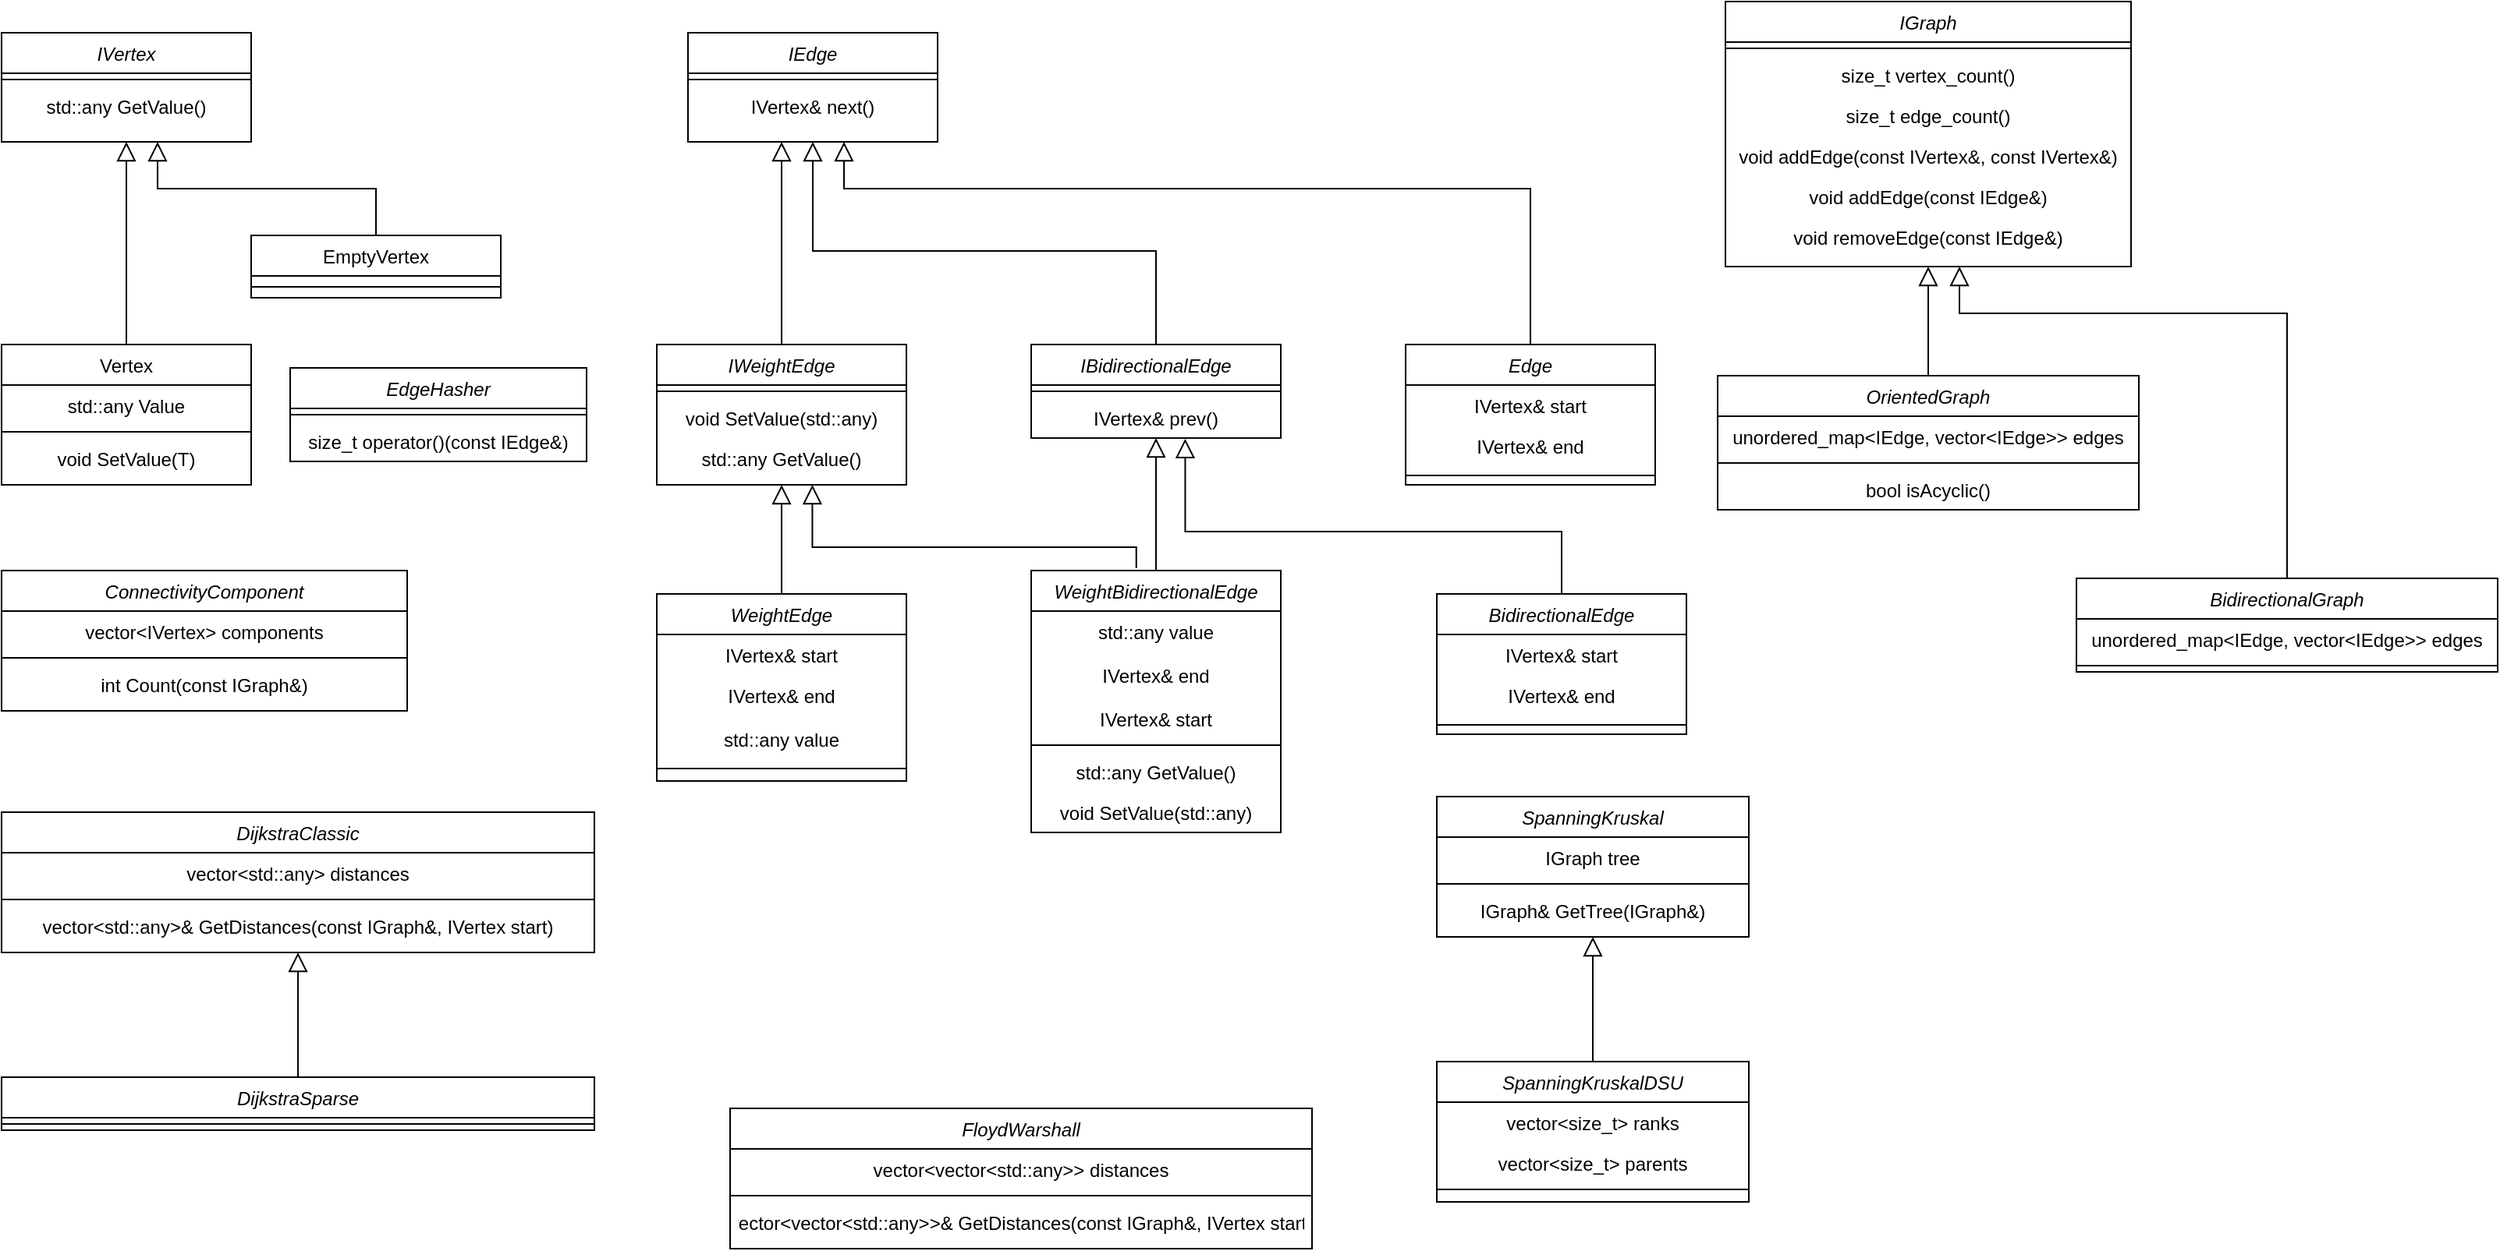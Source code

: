 <mxfile version="20.8.10" type="device" pages="2"><diagram id="C5RBs43oDa-KdzZeNtuy" name="ClassDiagram"><mxGraphModel dx="1185" dy="688" grid="1" gridSize="10" guides="1" tooltips="1" connect="1" arrows="1" fold="1" page="1" pageScale="1" pageWidth="1654" pageHeight="1169" math="0" shadow="0"><root><mxCell id="WIyWlLk6GJQsqaUBKTNV-0"/><mxCell id="WIyWlLk6GJQsqaUBKTNV-1" parent="WIyWlLk6GJQsqaUBKTNV-0"/><mxCell id="zkfFHV4jXpPFQw0GAbJ--0" value="IVertex" style="swimlane;fontStyle=2;align=center;verticalAlign=top;childLayout=stackLayout;horizontal=1;startSize=26;horizontalStack=0;resizeParent=1;resizeLast=0;collapsible=1;marginBottom=0;rounded=0;shadow=0;strokeWidth=1;" parent="WIyWlLk6GJQsqaUBKTNV-1" vertex="1"><mxGeometry x="40" y="40" width="160" height="70" as="geometry"><mxRectangle x="230" y="140" width="160" height="26" as="alternateBounds"/></mxGeometry></mxCell><mxCell id="zkfFHV4jXpPFQw0GAbJ--4" value="" style="line;html=1;strokeWidth=1;align=center;verticalAlign=middle;spacingTop=-1;spacingLeft=3;spacingRight=3;rotatable=0;labelPosition=right;points=[];portConstraint=eastwest;" parent="zkfFHV4jXpPFQw0GAbJ--0" vertex="1"><mxGeometry y="26" width="160" height="8" as="geometry"/></mxCell><mxCell id="zkfFHV4jXpPFQw0GAbJ--5" value="std::any GetValue()" style="text;align=center;verticalAlign=top;spacingLeft=4;spacingRight=4;overflow=hidden;rotatable=0;points=[[0,0.5],[1,0.5]];portConstraint=eastwest;" parent="zkfFHV4jXpPFQw0GAbJ--0" vertex="1"><mxGeometry y="34" width="160" height="26" as="geometry"/></mxCell><mxCell id="zkfFHV4jXpPFQw0GAbJ--13" value="Vertex" style="swimlane;fontStyle=0;align=center;verticalAlign=top;childLayout=stackLayout;horizontal=1;startSize=26;horizontalStack=0;resizeParent=1;resizeLast=0;collapsible=1;marginBottom=0;rounded=0;shadow=0;strokeWidth=1;" parent="WIyWlLk6GJQsqaUBKTNV-1" vertex="1"><mxGeometry x="40" y="240" width="160" height="90" as="geometry"><mxRectangle x="340" y="380" width="170" height="26" as="alternateBounds"/></mxGeometry></mxCell><mxCell id="zkfFHV4jXpPFQw0GAbJ--14" value="std::any Value" style="text;align=center;verticalAlign=top;spacingLeft=4;spacingRight=4;overflow=hidden;rotatable=0;points=[[0,0.5],[1,0.5]];portConstraint=eastwest;" parent="zkfFHV4jXpPFQw0GAbJ--13" vertex="1"><mxGeometry y="26" width="160" height="26" as="geometry"/></mxCell><mxCell id="zkfFHV4jXpPFQw0GAbJ--15" value="" style="line;html=1;strokeWidth=1;align=center;verticalAlign=middle;spacingTop=-1;spacingLeft=3;spacingRight=3;rotatable=0;labelPosition=right;points=[];portConstraint=eastwest;" parent="zkfFHV4jXpPFQw0GAbJ--13" vertex="1"><mxGeometry y="52" width="160" height="8" as="geometry"/></mxCell><mxCell id="y_NacROut6FULt6kZBXN-2" value="void SetValue(T)" style="text;align=center;verticalAlign=top;spacingLeft=4;spacingRight=4;overflow=hidden;rotatable=0;points=[[0,0.5],[1,0.5]];portConstraint=eastwest;" parent="zkfFHV4jXpPFQw0GAbJ--13" vertex="1"><mxGeometry y="60" width="160" height="26" as="geometry"/></mxCell><mxCell id="zkfFHV4jXpPFQw0GAbJ--16" value="" style="endArrow=block;endSize=10;endFill=0;shadow=0;strokeWidth=1;rounded=0;edgeStyle=elbowEdgeStyle;elbow=vertical;align=center;" parent="WIyWlLk6GJQsqaUBKTNV-1" source="zkfFHV4jXpPFQw0GAbJ--13" target="zkfFHV4jXpPFQw0GAbJ--0" edge="1"><mxGeometry width="160" relative="1" as="geometry"><mxPoint x="30" y="293" as="sourcePoint"/><mxPoint x="130" y="191" as="targetPoint"/><Array as="points"><mxPoint x="120" y="200"/></Array></mxGeometry></mxCell><mxCell id="y_NacROut6FULt6kZBXN-3" value="IEdge" style="swimlane;fontStyle=2;align=center;verticalAlign=top;childLayout=stackLayout;horizontal=1;startSize=26;horizontalStack=0;resizeParent=1;resizeLast=0;collapsible=1;marginBottom=0;rounded=0;shadow=0;strokeWidth=1;" parent="WIyWlLk6GJQsqaUBKTNV-1" vertex="1"><mxGeometry x="480" y="40" width="160" height="70" as="geometry"><mxRectangle x="230" y="140" width="160" height="26" as="alternateBounds"/></mxGeometry></mxCell><mxCell id="y_NacROut6FULt6kZBXN-5" value="" style="line;html=1;strokeWidth=1;align=center;verticalAlign=middle;spacingTop=-1;spacingLeft=3;spacingRight=3;rotatable=0;labelPosition=right;points=[];portConstraint=eastwest;" parent="y_NacROut6FULt6kZBXN-3" vertex="1"><mxGeometry y="26" width="160" height="8" as="geometry"/></mxCell><mxCell id="y_NacROut6FULt6kZBXN-7" value="IVertex&amp; next()" style="text;align=center;verticalAlign=top;spacingLeft=4;spacingRight=4;overflow=hidden;rotatable=0;points=[[0,0.5],[1,0.5]];portConstraint=eastwest;" parent="y_NacROut6FULt6kZBXN-3" vertex="1"><mxGeometry y="34" width="160" height="26" as="geometry"/></mxCell><mxCell id="y_NacROut6FULt6kZBXN-9" value="IWeightEdge" style="swimlane;fontStyle=2;align=center;verticalAlign=top;childLayout=stackLayout;horizontal=1;startSize=26;horizontalStack=0;resizeParent=1;resizeLast=0;collapsible=1;marginBottom=0;rounded=0;shadow=0;strokeWidth=1;" parent="WIyWlLk6GJQsqaUBKTNV-1" vertex="1"><mxGeometry x="460" y="240" width="160" height="90" as="geometry"><mxRectangle x="230" y="140" width="160" height="26" as="alternateBounds"/></mxGeometry></mxCell><mxCell id="y_NacROut6FULt6kZBXN-12" value="" style="line;html=1;strokeWidth=1;align=center;verticalAlign=middle;spacingTop=-1;spacingLeft=3;spacingRight=3;rotatable=0;labelPosition=right;points=[];portConstraint=eastwest;" parent="y_NacROut6FULt6kZBXN-9" vertex="1"><mxGeometry y="26" width="160" height="8" as="geometry"/></mxCell><mxCell id="y_NacROut6FULt6kZBXN-20" value="void SetValue(std::any)" style="text;align=center;verticalAlign=top;spacingLeft=4;spacingRight=4;overflow=hidden;rotatable=0;points=[[0,0.5],[1,0.5]];portConstraint=eastwest;" parent="y_NacROut6FULt6kZBXN-9" vertex="1"><mxGeometry y="34" width="160" height="26" as="geometry"/></mxCell><mxCell id="y_NacROut6FULt6kZBXN-19" value="std::any GetValue()" style="text;align=center;verticalAlign=top;spacingLeft=4;spacingRight=4;overflow=hidden;rotatable=0;points=[[0,0.5],[1,0.5]];portConstraint=eastwest;" parent="y_NacROut6FULt6kZBXN-9" vertex="1"><mxGeometry y="60" width="160" height="26" as="geometry"/></mxCell><mxCell id="y_NacROut6FULt6kZBXN-17" value="" style="endArrow=block;endSize=10;endFill=0;shadow=0;strokeWidth=1;rounded=0;edgeStyle=elbowEdgeStyle;elbow=vertical;exitX=0.5;exitY=0;exitDx=0;exitDy=0;align=center;" parent="WIyWlLk6GJQsqaUBKTNV-1" source="y_NacROut6FULt6kZBXN-9" edge="1"><mxGeometry width="160" relative="1" as="geometry"><mxPoint x="330" y="250" as="sourcePoint"/><mxPoint x="540" y="110" as="targetPoint"/><Array as="points"><mxPoint x="550" y="200"/></Array></mxGeometry></mxCell><mxCell id="y_NacROut6FULt6kZBXN-21" value="IBidirectionalEdge" style="swimlane;fontStyle=2;align=center;verticalAlign=top;childLayout=stackLayout;horizontal=1;startSize=26;horizontalStack=0;resizeParent=1;resizeLast=0;collapsible=1;marginBottom=0;rounded=0;shadow=0;strokeWidth=1;" parent="WIyWlLk6GJQsqaUBKTNV-1" vertex="1"><mxGeometry x="700" y="240" width="160" height="60" as="geometry"><mxRectangle x="230" y="140" width="160" height="26" as="alternateBounds"/></mxGeometry></mxCell><mxCell id="y_NacROut6FULt6kZBXN-24" value="" style="line;html=1;strokeWidth=1;align=center;verticalAlign=middle;spacingTop=-1;spacingLeft=3;spacingRight=3;rotatable=0;labelPosition=right;points=[];portConstraint=eastwest;" parent="y_NacROut6FULt6kZBXN-21" vertex="1"><mxGeometry y="26" width="160" height="8" as="geometry"/></mxCell><mxCell id="y_NacROut6FULt6kZBXN-26" value="IVertex&amp; prev()" style="text;align=center;verticalAlign=top;spacingLeft=4;spacingRight=4;overflow=hidden;rotatable=0;points=[[0,0.5],[1,0.5]];portConstraint=eastwest;" parent="y_NacROut6FULt6kZBXN-21" vertex="1"><mxGeometry y="34" width="160" height="26" as="geometry"/></mxCell><mxCell id="y_NacROut6FULt6kZBXN-28" value="" style="endArrow=block;endSize=10;endFill=0;shadow=0;strokeWidth=1;rounded=0;edgeStyle=elbowEdgeStyle;elbow=vertical;exitX=0.5;exitY=0;exitDx=0;exitDy=0;entryX=0.5;entryY=1;entryDx=0;entryDy=0;align=center;" parent="WIyWlLk6GJQsqaUBKTNV-1" source="y_NacROut6FULt6kZBXN-21" target="y_NacROut6FULt6kZBXN-3" edge="1"><mxGeometry width="160" relative="1" as="geometry"><mxPoint x="570" y="250" as="sourcePoint"/><mxPoint x="540" y="110" as="targetPoint"/><Array as="points"><mxPoint x="680" y="180"/></Array></mxGeometry></mxCell><mxCell id="y_NacROut6FULt6kZBXN-29" value="WeightBidirectionalEdge" style="swimlane;fontStyle=2;align=center;verticalAlign=top;childLayout=stackLayout;horizontal=1;startSize=26;horizontalStack=0;resizeParent=1;resizeLast=0;collapsible=1;marginBottom=0;rounded=0;shadow=0;strokeWidth=1;" parent="WIyWlLk6GJQsqaUBKTNV-1" vertex="1"><mxGeometry x="700" y="385" width="160" height="168" as="geometry"><mxRectangle x="230" y="140" width="160" height="26" as="alternateBounds"/></mxGeometry></mxCell><mxCell id="t4FHlT4l9qhNhijTOQyq-5" value="std::any value" style="text;align=center;verticalAlign=top;spacingLeft=4;spacingRight=4;overflow=hidden;rotatable=0;points=[[0,0.5],[1,0.5]];portConstraint=eastwest;" vertex="1" parent="y_NacROut6FULt6kZBXN-29"><mxGeometry y="26" width="160" height="28" as="geometry"/></mxCell><mxCell id="t4FHlT4l9qhNhijTOQyq-4" value="IVertex&amp; end" style="text;align=center;verticalAlign=top;spacingLeft=4;spacingRight=4;overflow=hidden;rotatable=0;points=[[0,0.5],[1,0.5]];portConstraint=eastwest;" vertex="1" parent="y_NacROut6FULt6kZBXN-29"><mxGeometry y="54" width="160" height="28" as="geometry"/></mxCell><mxCell id="t4FHlT4l9qhNhijTOQyq-3" value="IVertex&amp; start" style="text;align=center;verticalAlign=top;spacingLeft=4;spacingRight=4;overflow=hidden;rotatable=0;points=[[0,0.5],[1,0.5]];portConstraint=eastwest;" vertex="1" parent="y_NacROut6FULt6kZBXN-29"><mxGeometry y="82" width="160" height="26" as="geometry"/></mxCell><mxCell id="y_NacROut6FULt6kZBXN-32" value="" style="line;html=1;strokeWidth=1;align=center;verticalAlign=middle;spacingTop=-1;spacingLeft=3;spacingRight=3;rotatable=0;labelPosition=right;points=[];portConstraint=eastwest;" parent="y_NacROut6FULt6kZBXN-29" vertex="1"><mxGeometry y="108" width="160" height="8" as="geometry"/></mxCell><mxCell id="y_NacROut6FULt6kZBXN-40" value="std::any GetValue()" style="text;align=center;verticalAlign=top;spacingLeft=4;spacingRight=4;overflow=hidden;rotatable=0;points=[[0,0.5],[1,0.5]];portConstraint=eastwest;" parent="y_NacROut6FULt6kZBXN-29" vertex="1"><mxGeometry y="116" width="160" height="26" as="geometry"/></mxCell><mxCell id="y_NacROut6FULt6kZBXN-39" value="void SetValue(std::any)" style="text;align=center;verticalAlign=top;spacingLeft=4;spacingRight=4;overflow=hidden;rotatable=0;points=[[0,0.5],[1,0.5]];portConstraint=eastwest;" parent="y_NacROut6FULt6kZBXN-29" vertex="1"><mxGeometry y="142" width="160" height="26" as="geometry"/></mxCell><mxCell id="y_NacROut6FULt6kZBXN-36" value="" style="endArrow=block;endSize=10;endFill=0;shadow=0;strokeWidth=1;rounded=0;edgeStyle=elbowEdgeStyle;elbow=vertical;entryX=0.5;entryY=1;entryDx=0;entryDy=0;exitX=0.5;exitY=0;exitDx=0;exitDy=0;align=center;" parent="WIyWlLk6GJQsqaUBKTNV-1" source="y_NacROut6FULt6kZBXN-29" target="y_NacROut6FULt6kZBXN-21" edge="1"><mxGeometry width="160" relative="1" as="geometry"><mxPoint x="710" y="490" as="sourcePoint"/><mxPoint x="710" y="410" as="targetPoint"/><Array as="points"><mxPoint x="790" y="380"/></Array></mxGeometry></mxCell><mxCell id="y_NacROut6FULt6kZBXN-41" value="Edge" style="swimlane;fontStyle=2;align=center;verticalAlign=top;childLayout=stackLayout;horizontal=1;startSize=26;horizontalStack=0;resizeParent=1;resizeLast=0;collapsible=1;marginBottom=0;rounded=0;shadow=0;strokeWidth=1;" parent="WIyWlLk6GJQsqaUBKTNV-1" vertex="1"><mxGeometry x="940" y="240" width="160" height="90" as="geometry"><mxRectangle x="760" y="240" width="160" height="26" as="alternateBounds"/></mxGeometry></mxCell><mxCell id="y_NacROut6FULt6kZBXN-42" value="IVertex&amp; start" style="text;align=center;verticalAlign=top;spacingLeft=4;spacingRight=4;overflow=hidden;rotatable=0;points=[[0,0.5],[1,0.5]];portConstraint=eastwest;" parent="y_NacROut6FULt6kZBXN-41" vertex="1"><mxGeometry y="26" width="160" height="26" as="geometry"/></mxCell><mxCell id="y_NacROut6FULt6kZBXN-43" value="IVertex&amp; end" style="text;align=center;verticalAlign=top;spacingLeft=4;spacingRight=4;overflow=hidden;rotatable=0;points=[[0,0.5],[1,0.5]];portConstraint=eastwest;" parent="y_NacROut6FULt6kZBXN-41" vertex="1"><mxGeometry y="52" width="160" height="28" as="geometry"/></mxCell><mxCell id="y_NacROut6FULt6kZBXN-44" value="" style="line;html=1;strokeWidth=1;align=center;verticalAlign=middle;spacingTop=-1;spacingLeft=3;spacingRight=3;rotatable=0;labelPosition=right;points=[];portConstraint=eastwest;" parent="y_NacROut6FULt6kZBXN-41" vertex="1"><mxGeometry y="80" width="160" height="8" as="geometry"/></mxCell><mxCell id="y_NacROut6FULt6kZBXN-46" value="" style="endArrow=block;endSize=10;endFill=0;shadow=0;strokeWidth=1;rounded=0;edgeStyle=elbowEdgeStyle;elbow=vertical;exitX=0.5;exitY=0;exitDx=0;exitDy=0;align=center;" parent="WIyWlLk6GJQsqaUBKTNV-1" source="y_NacROut6FULt6kZBXN-41" edge="1"><mxGeometry width="160" relative="1" as="geometry"><mxPoint x="810" y="250" as="sourcePoint"/><mxPoint x="580" y="110" as="targetPoint"/><Array as="points"><mxPoint x="810" y="140"/></Array></mxGeometry></mxCell><mxCell id="y_NacROut6FULt6kZBXN-47" value="WeightEdge" style="swimlane;fontStyle=2;align=center;verticalAlign=top;childLayout=stackLayout;horizontal=1;startSize=26;horizontalStack=0;resizeParent=1;resizeLast=0;collapsible=1;marginBottom=0;rounded=0;shadow=0;strokeWidth=1;" parent="WIyWlLk6GJQsqaUBKTNV-1" vertex="1"><mxGeometry x="460" y="400" width="160" height="120" as="geometry"><mxRectangle x="230" y="140" width="160" height="26" as="alternateBounds"/></mxGeometry></mxCell><mxCell id="y_NacROut6FULt6kZBXN-48" value="IVertex&amp; start" style="text;align=center;verticalAlign=top;spacingLeft=4;spacingRight=4;overflow=hidden;rotatable=0;points=[[0,0.5],[1,0.5]];portConstraint=eastwest;" parent="y_NacROut6FULt6kZBXN-47" vertex="1"><mxGeometry y="26" width="160" height="26" as="geometry"/></mxCell><mxCell id="y_NacROut6FULt6kZBXN-49" value="IVertex&amp; end" style="text;align=center;verticalAlign=top;spacingLeft=4;spacingRight=4;overflow=hidden;rotatable=0;points=[[0,0.5],[1,0.5]];portConstraint=eastwest;" parent="y_NacROut6FULt6kZBXN-47" vertex="1"><mxGeometry y="52" width="160" height="28" as="geometry"/></mxCell><mxCell id="y_NacROut6FULt6kZBXN-50" value="std::any value" style="text;align=center;verticalAlign=top;spacingLeft=4;spacingRight=4;overflow=hidden;rotatable=0;points=[[0,0.5],[1,0.5]];portConstraint=eastwest;" parent="y_NacROut6FULt6kZBXN-47" vertex="1"><mxGeometry y="80" width="160" height="28" as="geometry"/></mxCell><mxCell id="y_NacROut6FULt6kZBXN-51" value="" style="line;html=1;strokeWidth=1;align=center;verticalAlign=middle;spacingTop=-1;spacingLeft=3;spacingRight=3;rotatable=0;labelPosition=right;points=[];portConstraint=eastwest;" parent="y_NacROut6FULt6kZBXN-47" vertex="1"><mxGeometry y="108" width="160" height="8" as="geometry"/></mxCell><mxCell id="y_NacROut6FULt6kZBXN-55" value="" style="endArrow=block;endSize=10;endFill=0;shadow=0;strokeWidth=1;rounded=0;edgeStyle=elbowEdgeStyle;elbow=vertical;exitX=0.5;exitY=0;exitDx=0;exitDy=0;entryX=0.5;entryY=1;entryDx=0;entryDy=0;align=center;" parent="WIyWlLk6GJQsqaUBKTNV-1" source="y_NacROut6FULt6kZBXN-47" target="y_NacROut6FULt6kZBXN-9" edge="1"><mxGeometry width="160" relative="1" as="geometry"><mxPoint x="810" y="470" as="sourcePoint"/><mxPoint x="560" y="460" as="targetPoint"/><Array as="points"/></mxGeometry></mxCell><mxCell id="y_NacROut6FULt6kZBXN-56" value="BidirectionalEdge" style="swimlane;fontStyle=2;align=center;verticalAlign=top;childLayout=stackLayout;horizontal=1;startSize=26;horizontalStack=0;resizeParent=1;resizeLast=0;collapsible=1;marginBottom=0;rounded=0;shadow=0;strokeWidth=1;" parent="WIyWlLk6GJQsqaUBKTNV-1" vertex="1"><mxGeometry x="960" y="400" width="160" height="90" as="geometry"><mxRectangle x="230" y="140" width="160" height="26" as="alternateBounds"/></mxGeometry></mxCell><mxCell id="y_NacROut6FULt6kZBXN-57" value="IVertex&amp; start" style="text;align=center;verticalAlign=top;spacingLeft=4;spacingRight=4;overflow=hidden;rotatable=0;points=[[0,0.5],[1,0.5]];portConstraint=eastwest;" parent="y_NacROut6FULt6kZBXN-56" vertex="1"><mxGeometry y="26" width="160" height="26" as="geometry"/></mxCell><mxCell id="y_NacROut6FULt6kZBXN-58" value="IVertex&amp; end" style="text;align=center;verticalAlign=top;spacingLeft=4;spacingRight=4;overflow=hidden;rotatable=0;points=[[0,0.5],[1,0.5]];portConstraint=eastwest;" parent="y_NacROut6FULt6kZBXN-56" vertex="1"><mxGeometry y="52" width="160" height="28" as="geometry"/></mxCell><mxCell id="y_NacROut6FULt6kZBXN-59" value="" style="line;html=1;strokeWidth=1;align=center;verticalAlign=middle;spacingTop=-1;spacingLeft=3;spacingRight=3;rotatable=0;labelPosition=right;points=[];portConstraint=eastwest;" parent="y_NacROut6FULt6kZBXN-56" vertex="1"><mxGeometry y="80" width="160" height="8" as="geometry"/></mxCell><mxCell id="y_NacROut6FULt6kZBXN-62" value="" style="endArrow=block;endSize=10;endFill=0;shadow=0;strokeWidth=1;rounded=0;edgeStyle=elbowEdgeStyle;elbow=vertical;exitX=0.5;exitY=0;exitDx=0;exitDy=0;entryX=0.617;entryY=1.017;entryDx=0;entryDy=0;entryPerimeter=0;align=center;" parent="WIyWlLk6GJQsqaUBKTNV-1" source="y_NacROut6FULt6kZBXN-56" target="y_NacROut6FULt6kZBXN-26" edge="1"><mxGeometry width="160" relative="1" as="geometry"><mxPoint x="810" y="470" as="sourcePoint"/><mxPoint x="820" y="330" as="targetPoint"/><Array as="points"><mxPoint x="920" y="360"/></Array></mxGeometry></mxCell><mxCell id="y_NacROut6FULt6kZBXN-81" value="IGraph" style="swimlane;fontStyle=2;align=center;verticalAlign=top;childLayout=stackLayout;horizontal=1;startSize=26;horizontalStack=0;resizeParent=1;resizeLast=0;collapsible=1;marginBottom=0;rounded=0;shadow=0;strokeWidth=1;" parent="WIyWlLk6GJQsqaUBKTNV-1" vertex="1"><mxGeometry x="1145" y="20" width="260" height="170" as="geometry"><mxRectangle x="230" y="140" width="160" height="26" as="alternateBounds"/></mxGeometry></mxCell><mxCell id="y_NacROut6FULt6kZBXN-83" value="" style="line;html=1;strokeWidth=1;align=center;verticalAlign=middle;spacingTop=-1;spacingLeft=3;spacingRight=3;rotatable=0;labelPosition=right;points=[];portConstraint=eastwest;" parent="y_NacROut6FULt6kZBXN-81" vertex="1"><mxGeometry y="26" width="260" height="8" as="geometry"/></mxCell><mxCell id="y_NacROut6FULt6kZBXN-84" value="size_t vertex_count()" style="text;align=center;verticalAlign=top;spacingLeft=4;spacingRight=4;overflow=hidden;rotatable=0;points=[[0,0.5],[1,0.5]];portConstraint=eastwest;" parent="y_NacROut6FULt6kZBXN-81" vertex="1"><mxGeometry y="34" width="260" height="26" as="geometry"/></mxCell><mxCell id="zSvoL9kqI2ZiCNAZ61pA-5" value="size_t edge_count()" style="text;align=center;verticalAlign=top;spacingLeft=4;spacingRight=4;overflow=hidden;rotatable=0;points=[[0,0.5],[1,0.5]];portConstraint=eastwest;" parent="y_NacROut6FULt6kZBXN-81" vertex="1"><mxGeometry y="60" width="260" height="26" as="geometry"/></mxCell><mxCell id="y_NacROut6FULt6kZBXN-85" value="void addEdge(const IVertex&amp;, const IVertex&amp;)" style="text;align=center;verticalAlign=top;spacingLeft=4;spacingRight=4;overflow=hidden;rotatable=0;points=[[0,0.5],[1,0.5]];portConstraint=eastwest;" parent="y_NacROut6FULt6kZBXN-81" vertex="1"><mxGeometry y="86" width="260" height="26" as="geometry"/></mxCell><mxCell id="y_NacROut6FULt6kZBXN-86" value="void addEdge(const IEdge&amp;)" style="text;align=center;verticalAlign=top;spacingLeft=4;spacingRight=4;overflow=hidden;rotatable=0;points=[[0,0.5],[1,0.5]];portConstraint=eastwest;" parent="y_NacROut6FULt6kZBXN-81" vertex="1"><mxGeometry y="112" width="260" height="26" as="geometry"/></mxCell><mxCell id="y_NacROut6FULt6kZBXN-87" value="void removeEdge(const IEdge&amp;)" style="text;align=center;verticalAlign=top;spacingLeft=4;spacingRight=4;overflow=hidden;rotatable=0;points=[[0,0.5],[1,0.5]];portConstraint=eastwest;" parent="y_NacROut6FULt6kZBXN-81" vertex="1"><mxGeometry y="138" width="260" height="26" as="geometry"/></mxCell><mxCell id="l4pTJNft4cLnouz2GSbL-0" value="EmptyVertex" style="swimlane;fontStyle=0;align=center;verticalAlign=top;childLayout=stackLayout;horizontal=1;startSize=26;horizontalStack=0;resizeParent=1;resizeLast=0;collapsible=1;marginBottom=0;rounded=0;shadow=0;strokeWidth=1;" parent="WIyWlLk6GJQsqaUBKTNV-1" vertex="1"><mxGeometry x="200" y="170" width="160" height="40" as="geometry"><mxRectangle x="340" y="380" width="170" height="26" as="alternateBounds"/></mxGeometry></mxCell><mxCell id="l4pTJNft4cLnouz2GSbL-2" value="" style="line;html=1;strokeWidth=1;align=center;verticalAlign=middle;spacingTop=-1;spacingLeft=3;spacingRight=3;rotatable=0;labelPosition=right;points=[];portConstraint=eastwest;" parent="l4pTJNft4cLnouz2GSbL-0" vertex="1"><mxGeometry y="26" width="160" height="14" as="geometry"/></mxCell><mxCell id="l4pTJNft4cLnouz2GSbL-6" value="" style="endArrow=block;endSize=10;endFill=0;shadow=0;strokeWidth=1;rounded=0;edgeStyle=elbowEdgeStyle;elbow=vertical;exitX=0.5;exitY=0;exitDx=0;exitDy=0;align=center;" parent="WIyWlLk6GJQsqaUBKTNV-1" source="l4pTJNft4cLnouz2GSbL-0" edge="1"><mxGeometry width="160" relative="1" as="geometry"><mxPoint x="130" y="250" as="sourcePoint"/><mxPoint x="140" y="110" as="targetPoint"/><Array as="points"><mxPoint x="210" y="140"/></Array></mxGeometry></mxCell><mxCell id="l4pTJNft4cLnouz2GSbL-7" value="OrientedGraph" style="swimlane;fontStyle=2;align=center;verticalAlign=top;childLayout=stackLayout;horizontal=1;startSize=26;horizontalStack=0;resizeParent=1;resizeLast=0;collapsible=1;marginBottom=0;rounded=0;shadow=0;strokeWidth=1;" parent="WIyWlLk6GJQsqaUBKTNV-1" vertex="1"><mxGeometry x="1140" y="260" width="270" height="86" as="geometry"><mxRectangle x="230" y="140" width="160" height="26" as="alternateBounds"/></mxGeometry></mxCell><mxCell id="l4pTJNft4cLnouz2GSbL-14" value="unordered_map&lt;IEdge, vector&lt;IEdge&gt;&gt; edges" style="text;align=center;verticalAlign=top;spacingLeft=4;spacingRight=4;overflow=hidden;rotatable=0;points=[[0,0.5],[1,0.5]];portConstraint=eastwest;" parent="l4pTJNft4cLnouz2GSbL-7" vertex="1"><mxGeometry y="26" width="270" height="26" as="geometry"/></mxCell><mxCell id="l4pTJNft4cLnouz2GSbL-8" value="" style="line;html=1;strokeWidth=1;align=center;verticalAlign=middle;spacingTop=-1;spacingLeft=3;spacingRight=3;rotatable=0;labelPosition=right;points=[];portConstraint=eastwest;" parent="l4pTJNft4cLnouz2GSbL-7" vertex="1"><mxGeometry y="52" width="270" height="8" as="geometry"/></mxCell><mxCell id="l4pTJNft4cLnouz2GSbL-12" value="bool isAcyclic()" style="text;align=center;verticalAlign=top;spacingLeft=4;spacingRight=4;overflow=hidden;rotatable=0;points=[[0,0.5],[1,0.5]];portConstraint=eastwest;" parent="l4pTJNft4cLnouz2GSbL-7" vertex="1"><mxGeometry y="60" width="270" height="26" as="geometry"/></mxCell><mxCell id="l4pTJNft4cLnouz2GSbL-13" value="" style="endArrow=block;endSize=10;endFill=0;shadow=0;strokeWidth=1;rounded=0;edgeStyle=elbowEdgeStyle;elbow=vertical;exitX=0.5;exitY=0;exitDx=0;exitDy=0;entryX=0.5;entryY=1;entryDx=0;entryDy=0;align=center;" parent="WIyWlLk6GJQsqaUBKTNV-1" source="l4pTJNft4cLnouz2GSbL-7" target="y_NacROut6FULt6kZBXN-81" edge="1"><mxGeometry width="160" relative="1" as="geometry"><mxPoint x="995" y="450" as="sourcePoint"/><mxPoint x="774" y="290" as="targetPoint"/><Array as="points"/></mxGeometry></mxCell><mxCell id="l4pTJNft4cLnouz2GSbL-15" value="EdgeHasher" style="swimlane;fontStyle=2;align=center;verticalAlign=top;childLayout=stackLayout;horizontal=1;startSize=26;horizontalStack=0;resizeParent=1;resizeLast=0;collapsible=1;marginBottom=0;rounded=0;shadow=0;strokeWidth=1;" parent="WIyWlLk6GJQsqaUBKTNV-1" vertex="1"><mxGeometry x="225" y="255" width="190" height="60" as="geometry"><mxRectangle x="230" y="140" width="160" height="26" as="alternateBounds"/></mxGeometry></mxCell><mxCell id="l4pTJNft4cLnouz2GSbL-17" value="" style="line;html=1;strokeWidth=1;align=center;verticalAlign=middle;spacingTop=-1;spacingLeft=3;spacingRight=3;rotatable=0;labelPosition=right;points=[];portConstraint=eastwest;" parent="l4pTJNft4cLnouz2GSbL-15" vertex="1"><mxGeometry y="26" width="190" height="8" as="geometry"/></mxCell><mxCell id="l4pTJNft4cLnouz2GSbL-18" value="size_t operator()(const IEdge&amp;)" style="text;align=center;verticalAlign=top;spacingLeft=4;spacingRight=4;overflow=hidden;rotatable=0;points=[[0,0.5],[1,0.5]];portConstraint=eastwest;" parent="l4pTJNft4cLnouz2GSbL-15" vertex="1"><mxGeometry y="34" width="190" height="26" as="geometry"/></mxCell><mxCell id="zSvoL9kqI2ZiCNAZ61pA-0" value="BidirectionalGraph" style="swimlane;fontStyle=2;align=center;verticalAlign=top;childLayout=stackLayout;horizontal=1;startSize=26;horizontalStack=0;resizeParent=1;resizeLast=0;collapsible=1;marginBottom=0;rounded=0;shadow=0;strokeWidth=1;" parent="WIyWlLk6GJQsqaUBKTNV-1" vertex="1"><mxGeometry x="1370" y="390" width="270" height="60" as="geometry"><mxRectangle x="230" y="140" width="160" height="26" as="alternateBounds"/></mxGeometry></mxCell><mxCell id="zSvoL9kqI2ZiCNAZ61pA-1" value="unordered_map&lt;IEdge, vector&lt;IEdge&gt;&gt; edges" style="text;align=center;verticalAlign=top;spacingLeft=4;spacingRight=4;overflow=hidden;rotatable=0;points=[[0,0.5],[1,0.5]];portConstraint=eastwest;" parent="zSvoL9kqI2ZiCNAZ61pA-0" vertex="1"><mxGeometry y="26" width="270" height="26" as="geometry"/></mxCell><mxCell id="zSvoL9kqI2ZiCNAZ61pA-2" value="" style="line;html=1;strokeWidth=1;align=center;verticalAlign=middle;spacingTop=-1;spacingLeft=3;spacingRight=3;rotatable=0;labelPosition=right;points=[];portConstraint=eastwest;" parent="zSvoL9kqI2ZiCNAZ61pA-0" vertex="1"><mxGeometry y="52" width="270" height="8" as="geometry"/></mxCell><mxCell id="zSvoL9kqI2ZiCNAZ61pA-4" value="" style="endArrow=block;endSize=10;endFill=0;shadow=0;strokeWidth=1;rounded=0;edgeStyle=elbowEdgeStyle;elbow=vertical;exitX=0.5;exitY=0;exitDx=0;exitDy=0;align=center;" parent="WIyWlLk6GJQsqaUBKTNV-1" source="zSvoL9kqI2ZiCNAZ61pA-0" edge="1"><mxGeometry width="160" relative="1" as="geometry"><mxPoint x="1285" y="230" as="sourcePoint"/><mxPoint x="1295" y="190" as="targetPoint"/><Array as="points"><mxPoint x="1445" y="220"/></Array></mxGeometry></mxCell><mxCell id="CKWlNAc46PFvkFJrsksR-0" value="ConnectivityComponent" style="swimlane;fontStyle=2;align=center;verticalAlign=top;childLayout=stackLayout;horizontal=1;startSize=26;horizontalStack=0;resizeParent=1;resizeLast=0;collapsible=1;marginBottom=0;rounded=0;shadow=0;strokeWidth=1;" parent="WIyWlLk6GJQsqaUBKTNV-1" vertex="1"><mxGeometry x="40" y="385" width="260" height="90" as="geometry"><mxRectangle x="230" y="140" width="160" height="26" as="alternateBounds"/></mxGeometry></mxCell><mxCell id="CKWlNAc46PFvkFJrsksR-7" value="vector&lt;IVertex&gt; components" style="text;align=center;verticalAlign=top;spacingLeft=4;spacingRight=4;overflow=hidden;rotatable=0;points=[[0,0.5],[1,0.5]];portConstraint=eastwest;" parent="CKWlNAc46PFvkFJrsksR-0" vertex="1"><mxGeometry y="26" width="260" height="26" as="geometry"/></mxCell><mxCell id="CKWlNAc46PFvkFJrsksR-1" value="" style="line;html=1;strokeWidth=1;align=center;verticalAlign=middle;spacingTop=-1;spacingLeft=3;spacingRight=3;rotatable=0;labelPosition=right;points=[];portConstraint=eastwest;" parent="CKWlNAc46PFvkFJrsksR-0" vertex="1"><mxGeometry y="52" width="260" height="8" as="geometry"/></mxCell><mxCell id="CKWlNAc46PFvkFJrsksR-6" value="int Count(const IGraph&amp;)" style="text;align=center;verticalAlign=top;spacingLeft=4;spacingRight=4;overflow=hidden;rotatable=0;points=[[0,0.5],[1,0.5]];portConstraint=eastwest;" parent="CKWlNAc46PFvkFJrsksR-0" vertex="1"><mxGeometry y="60" width="260" height="26" as="geometry"/></mxCell><mxCell id="CKWlNAc46PFvkFJrsksR-8" value="DijkstraClassic" style="swimlane;fontStyle=2;align=center;verticalAlign=top;childLayout=stackLayout;horizontal=1;startSize=26;horizontalStack=0;resizeParent=1;resizeLast=0;collapsible=1;marginBottom=0;rounded=0;shadow=0;strokeWidth=1;" parent="WIyWlLk6GJQsqaUBKTNV-1" vertex="1"><mxGeometry x="40" y="540" width="380" height="90" as="geometry"><mxRectangle x="230" y="140" width="160" height="26" as="alternateBounds"/></mxGeometry></mxCell><mxCell id="CKWlNAc46PFvkFJrsksR-9" value="vector&lt;std::any&gt; distances" style="text;align=center;verticalAlign=top;spacingLeft=4;spacingRight=4;overflow=hidden;rotatable=0;points=[[0,0.5],[1,0.5]];portConstraint=eastwest;" parent="CKWlNAc46PFvkFJrsksR-8" vertex="1"><mxGeometry y="26" width="380" height="26" as="geometry"/></mxCell><mxCell id="CKWlNAc46PFvkFJrsksR-10" value="" style="line;html=1;strokeWidth=1;align=center;verticalAlign=middle;spacingTop=-1;spacingLeft=3;spacingRight=3;rotatable=0;labelPosition=right;points=[];portConstraint=eastwest;" parent="CKWlNAc46PFvkFJrsksR-8" vertex="1"><mxGeometry y="52" width="380" height="8" as="geometry"/></mxCell><mxCell id="CKWlNAc46PFvkFJrsksR-11" value="vector&lt;std::any&gt;&amp; GetDistances(const IGraph&amp;, IVertex start)" style="text;align=center;verticalAlign=top;spacingLeft=4;spacingRight=4;overflow=hidden;rotatable=0;points=[[0,0.5],[1,0.5]];portConstraint=eastwest;" parent="CKWlNAc46PFvkFJrsksR-8" vertex="1"><mxGeometry y="60" width="380" height="26" as="geometry"/></mxCell><mxCell id="CKWlNAc46PFvkFJrsksR-16" value="FloydWarshall" style="swimlane;fontStyle=2;align=center;verticalAlign=top;childLayout=stackLayout;horizontal=1;startSize=26;horizontalStack=0;resizeParent=1;resizeLast=0;collapsible=1;marginBottom=0;rounded=0;shadow=0;strokeWidth=1;" parent="WIyWlLk6GJQsqaUBKTNV-1" vertex="1"><mxGeometry x="507" y="730" width="373" height="90" as="geometry"><mxRectangle x="230" y="140" width="160" height="26" as="alternateBounds"/></mxGeometry></mxCell><mxCell id="CKWlNAc46PFvkFJrsksR-17" value="vector&lt;vector&lt;std::any&gt;&gt; distances" style="text;align=center;verticalAlign=top;spacingLeft=4;spacingRight=4;overflow=hidden;rotatable=0;points=[[0,0.5],[1,0.5]];portConstraint=eastwest;" parent="CKWlNAc46PFvkFJrsksR-16" vertex="1"><mxGeometry y="26" width="373" height="26" as="geometry"/></mxCell><mxCell id="CKWlNAc46PFvkFJrsksR-18" value="" style="line;html=1;strokeWidth=1;align=center;verticalAlign=middle;spacingTop=-1;spacingLeft=3;spacingRight=3;rotatable=0;labelPosition=right;points=[];portConstraint=eastwest;" parent="CKWlNAc46PFvkFJrsksR-16" vertex="1"><mxGeometry y="52" width="373" height="8" as="geometry"/></mxCell><mxCell id="CKWlNAc46PFvkFJrsksR-19" value="vector&lt;vector&lt;std::any&gt;&gt;&amp; GetDistances(const IGraph&amp;, IVertex start)" style="text;align=center;verticalAlign=top;spacingLeft=4;spacingRight=4;overflow=hidden;rotatable=0;points=[[0,0.5],[1,0.5]];portConstraint=eastwest;" parent="CKWlNAc46PFvkFJrsksR-16" vertex="1"><mxGeometry y="60" width="373" height="26" as="geometry"/></mxCell><mxCell id="CKWlNAc46PFvkFJrsksR-22" value="DijkstraSparse" style="swimlane;fontStyle=2;align=center;verticalAlign=top;childLayout=stackLayout;horizontal=1;startSize=26;horizontalStack=0;resizeParent=1;resizeLast=0;collapsible=1;marginBottom=0;rounded=0;shadow=0;strokeWidth=1;" parent="WIyWlLk6GJQsqaUBKTNV-1" vertex="1"><mxGeometry x="40" y="710" width="380" height="34" as="geometry"><mxRectangle x="230" y="140" width="160" height="26" as="alternateBounds"/></mxGeometry></mxCell><mxCell id="CKWlNAc46PFvkFJrsksR-24" value="" style="line;html=1;strokeWidth=1;align=center;verticalAlign=middle;spacingTop=-1;spacingLeft=3;spacingRight=3;rotatable=0;labelPosition=right;points=[];portConstraint=eastwest;" parent="CKWlNAc46PFvkFJrsksR-22" vertex="1"><mxGeometry y="26" width="380" height="8" as="geometry"/></mxCell><mxCell id="CKWlNAc46PFvkFJrsksR-27" value="" style="endArrow=block;endSize=10;endFill=0;shadow=0;strokeWidth=1;rounded=0;edgeStyle=elbowEdgeStyle;elbow=vertical;exitX=0.5;exitY=0;exitDx=0;exitDy=0;align=center;entryX=0.5;entryY=1;entryDx=0;entryDy=0;" parent="WIyWlLk6GJQsqaUBKTNV-1" source="CKWlNAc46PFvkFJrsksR-22" target="CKWlNAc46PFvkFJrsksR-8" edge="1"><mxGeometry width="160" relative="1" as="geometry"><mxPoint x="790" y="350" as="sourcePoint"/><mxPoint x="270" y="670" as="targetPoint"/><Array as="points"/></mxGeometry></mxCell><mxCell id="CKWlNAc46PFvkFJrsksR-28" value="SpanningKruskal" style="swimlane;fontStyle=2;align=center;verticalAlign=top;childLayout=stackLayout;horizontal=1;startSize=26;horizontalStack=0;resizeParent=1;resizeLast=0;collapsible=1;marginBottom=0;rounded=0;shadow=0;strokeWidth=1;" parent="WIyWlLk6GJQsqaUBKTNV-1" vertex="1"><mxGeometry x="960" y="530" width="200" height="90" as="geometry"><mxRectangle x="230" y="140" width="160" height="26" as="alternateBounds"/></mxGeometry></mxCell><mxCell id="CKWlNAc46PFvkFJrsksR-29" value="IGraph tree" style="text;align=center;verticalAlign=top;spacingLeft=4;spacingRight=4;overflow=hidden;rotatable=0;points=[[0,0.5],[1,0.5]];portConstraint=eastwest;" parent="CKWlNAc46PFvkFJrsksR-28" vertex="1"><mxGeometry y="26" width="200" height="26" as="geometry"/></mxCell><mxCell id="CKWlNAc46PFvkFJrsksR-30" value="" style="line;html=1;strokeWidth=1;align=center;verticalAlign=middle;spacingTop=-1;spacingLeft=3;spacingRight=3;rotatable=0;labelPosition=right;points=[];portConstraint=eastwest;" parent="CKWlNAc46PFvkFJrsksR-28" vertex="1"><mxGeometry y="52" width="200" height="8" as="geometry"/></mxCell><mxCell id="CKWlNAc46PFvkFJrsksR-31" value="IGraph&amp; GetTree(IGraph&amp;)" style="text;align=center;verticalAlign=top;spacingLeft=4;spacingRight=4;overflow=hidden;rotatable=0;points=[[0,0.5],[1,0.5]];portConstraint=eastwest;" parent="CKWlNAc46PFvkFJrsksR-28" vertex="1"><mxGeometry y="60" width="200" height="26" as="geometry"/></mxCell><mxCell id="CKWlNAc46PFvkFJrsksR-32" value="SpanningKruskalDSU" style="swimlane;fontStyle=2;align=center;verticalAlign=top;childLayout=stackLayout;horizontal=1;startSize=26;horizontalStack=0;resizeParent=1;resizeLast=0;collapsible=1;marginBottom=0;rounded=0;shadow=0;strokeWidth=1;" parent="WIyWlLk6GJQsqaUBKTNV-1" vertex="1"><mxGeometry x="960" y="700" width="200" height="90" as="geometry"><mxRectangle x="230" y="140" width="160" height="26" as="alternateBounds"/></mxGeometry></mxCell><mxCell id="CKWlNAc46PFvkFJrsksR-33" value="vector&lt;size_t&gt; ranks" style="text;align=center;verticalAlign=top;spacingLeft=4;spacingRight=4;overflow=hidden;rotatable=0;points=[[0,0.5],[1,0.5]];portConstraint=eastwest;" parent="CKWlNAc46PFvkFJrsksR-32" vertex="1"><mxGeometry y="26" width="200" height="26" as="geometry"/></mxCell><mxCell id="CKWlNAc46PFvkFJrsksR-37" value="vector&lt;size_t&gt; parents" style="text;align=center;verticalAlign=top;spacingLeft=4;spacingRight=4;overflow=hidden;rotatable=0;points=[[0,0.5],[1,0.5]];portConstraint=eastwest;" parent="CKWlNAc46PFvkFJrsksR-32" vertex="1"><mxGeometry y="52" width="200" height="26" as="geometry"/></mxCell><mxCell id="CKWlNAc46PFvkFJrsksR-34" value="" style="line;html=1;strokeWidth=1;align=center;verticalAlign=middle;spacingTop=-1;spacingLeft=3;spacingRight=3;rotatable=0;labelPosition=right;points=[];portConstraint=eastwest;" parent="CKWlNAc46PFvkFJrsksR-32" vertex="1"><mxGeometry y="78" width="200" height="8" as="geometry"/></mxCell><mxCell id="CKWlNAc46PFvkFJrsksR-36" value="" style="endArrow=block;endSize=10;endFill=0;shadow=0;strokeWidth=1;rounded=0;edgeStyle=elbowEdgeStyle;elbow=vertical;exitX=0.5;exitY=0;exitDx=0;exitDy=0;entryX=0.5;entryY=1;entryDx=0;entryDy=0;align=center;" parent="WIyWlLk6GJQsqaUBKTNV-1" source="CKWlNAc46PFvkFJrsksR-32" target="CKWlNAc46PFvkFJrsksR-28" edge="1"><mxGeometry width="160" relative="1" as="geometry"><mxPoint x="790.0" y="540" as="sourcePoint"/><mxPoint x="790.0" y="485" as="targetPoint"/><Array as="points"/></mxGeometry></mxCell><mxCell id="t4FHlT4l9qhNhijTOQyq-0" value="" style="endArrow=block;endSize=10;endFill=0;shadow=0;strokeWidth=1;rounded=0;edgeStyle=elbowEdgeStyle;elbow=vertical;exitX=0.421;exitY=-0.01;exitDx=0;exitDy=0;align=center;exitPerimeter=0;" edge="1" parent="WIyWlLk6GJQsqaUBKTNV-1" source="y_NacROut6FULt6kZBXN-29"><mxGeometry width="160" relative="1" as="geometry"><mxPoint x="790" y="395" as="sourcePoint"/><mxPoint x="559.722" y="330" as="targetPoint"/><Array as="points"><mxPoint x="660" y="370"/></Array></mxGeometry></mxCell></root></mxGraphModel></diagram><diagram id="hJGfyuY0uG8NihbMk6pf" name="UseCase"><mxGraphModel dx="2074" dy="1204" grid="1" gridSize="10" guides="1" tooltips="1" connect="1" arrows="1" fold="1" page="1" pageScale="1" pageWidth="1654" pageHeight="1169" math="0" shadow="0"><root><mxCell id="0"/><mxCell id="1" parent="0"/><mxCell id="jJw-uhwqgEKn03MKXg83-3" style="edgeStyle=orthogonalEdgeStyle;rounded=0;orthogonalLoop=1;jettySize=auto;html=1;exitX=0.5;exitY=1;exitDx=0;exitDy=0;entryX=0.5;entryY=0;entryDx=0;entryDy=0;endArrow=none;endFill=0;" parent="1" source="jJw-uhwqgEKn03MKXg83-1" target="jJw-uhwqgEKn03MKXg83-2" edge="1"><mxGeometry relative="1" as="geometry"/></mxCell><mxCell id="jJw-uhwqgEKn03MKXg83-1" value="Начало разработки программы" style="rounded=1;whiteSpace=wrap;html=1;spacing=2;arcSize=50;" parent="1" vertex="1"><mxGeometry x="680" y="120" width="120" height="60" as="geometry"/></mxCell><mxCell id="jJw-uhwqgEKn03MKXg83-2" value="Подключение header файлов с объявлением" style="rounded=0;whiteSpace=wrap;html=1;spacing=4;" parent="1" vertex="1"><mxGeometry x="680" y="240" width="120" height="60" as="geometry"/></mxCell><mxCell id="jJw-uhwqgEKn03MKXg83-4" value="Разработка программы" style="rounded=0;whiteSpace=wrap;html=1;spacing=4;" parent="1" vertex="1"><mxGeometry x="680" y="370" width="120" height="60" as="geometry"/></mxCell><mxCell id="jJw-uhwqgEKn03MKXg83-5" style="edgeStyle=orthogonalEdgeStyle;rounded=0;orthogonalLoop=1;jettySize=auto;html=1;exitX=0.5;exitY=1;exitDx=0;exitDy=0;entryX=0.5;entryY=0;entryDx=0;entryDy=0;endArrow=none;endFill=0;" parent="1" source="jJw-uhwqgEKn03MKXg83-2" target="jJw-uhwqgEKn03MKXg83-4" edge="1"><mxGeometry relative="1" as="geometry"><mxPoint x="750" y="190" as="sourcePoint"/><mxPoint x="750" y="250" as="targetPoint"/></mxGeometry></mxCell><mxCell id="jJw-uhwqgEKn03MKXg83-6" value="Сборка программы и линковка библиотеки" style="rounded=0;whiteSpace=wrap;html=1;spacing=4;" parent="1" vertex="1"><mxGeometry x="680" y="500" width="120" height="60" as="geometry"/></mxCell><mxCell id="jJw-uhwqgEKn03MKXg83-7" style="edgeStyle=orthogonalEdgeStyle;rounded=0;orthogonalLoop=1;jettySize=auto;html=1;entryX=0.5;entryY=0;entryDx=0;entryDy=0;endArrow=none;endFill=0;exitX=0.5;exitY=1;exitDx=0;exitDy=0;" parent="1" source="jJw-uhwqgEKn03MKXg83-4" target="jJw-uhwqgEKn03MKXg83-6" edge="1"><mxGeometry relative="1" as="geometry"><mxPoint x="740" y="440" as="sourcePoint"/><mxPoint x="760" y="260" as="targetPoint"/></mxGeometry></mxCell><mxCell id="jJw-uhwqgEKn03MKXg83-9" value="Готовая программа с использованием библиотеки" style="rounded=1;whiteSpace=wrap;html=1;spacing=14;arcSize=50;" parent="1" vertex="1"><mxGeometry x="680" y="620" width="120" height="60" as="geometry"/></mxCell><mxCell id="jJw-uhwqgEKn03MKXg83-10" style="edgeStyle=orthogonalEdgeStyle;rounded=0;orthogonalLoop=1;jettySize=auto;html=1;entryX=0.5;entryY=0;entryDx=0;entryDy=0;endArrow=none;endFill=0;exitX=0.5;exitY=1;exitDx=0;exitDy=0;" parent="1" source="jJw-uhwqgEKn03MKXg83-6" target="jJw-uhwqgEKn03MKXg83-9" edge="1"><mxGeometry relative="1" as="geometry"><mxPoint x="750" y="440" as="sourcePoint"/><mxPoint x="750" y="510" as="targetPoint"/></mxGeometry></mxCell></root></mxGraphModel></diagram></mxfile>